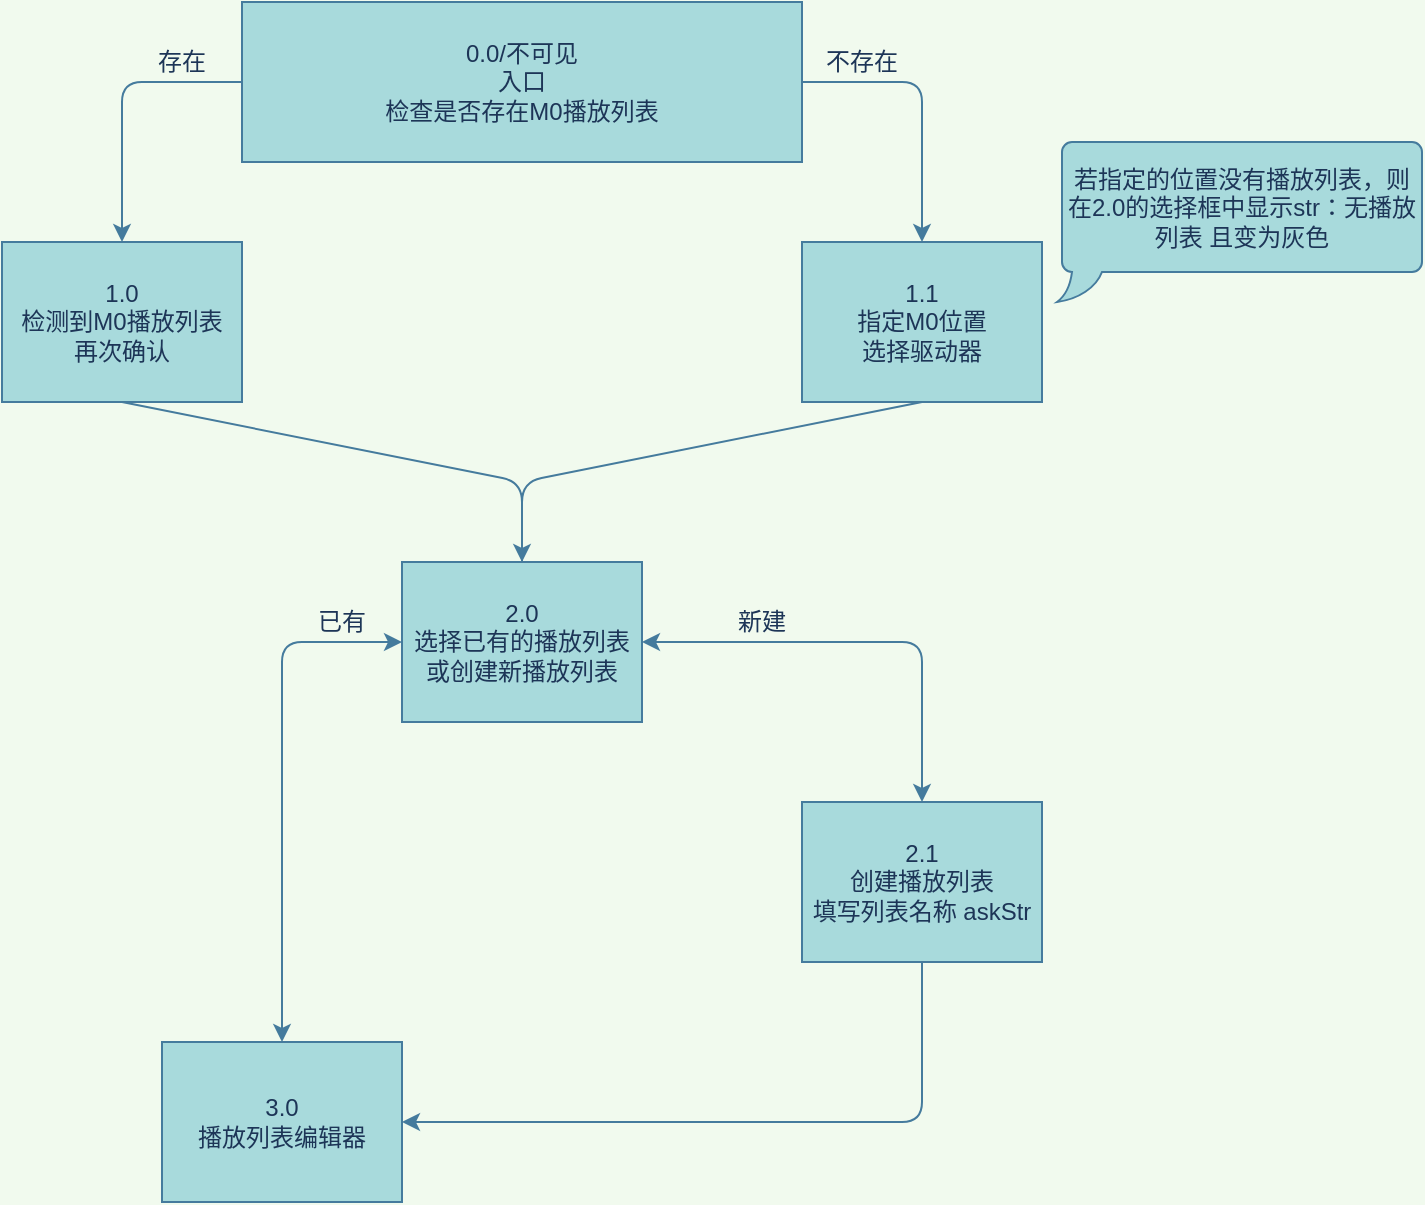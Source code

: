 <mxfile version="14.5.1" type="device"><diagram id="0UVyenIdUlRwi2DShbqs" name="第 1 页"><mxGraphModel dx="1024" dy="592" grid="1" gridSize="10" guides="1" tooltips="1" connect="1" arrows="1" fold="1" page="1" pageScale="1" pageWidth="850" pageHeight="1100" background="#F1FAEE" math="0" shadow="0"><root><mxCell id="0"/><mxCell id="1" parent="0"/><mxCell id="j5Oorga_WzT-vSjxa7od-1" value="1.0&lt;br&gt;检测到M0播放列表&lt;br&gt;再次确认" style="rounded=0;whiteSpace=wrap;html=1;fillColor=#A8DADC;strokeColor=#457B9D;fontColor=#1D3557;" parent="1" vertex="1"><mxGeometry x="160" y="280" width="120" height="80" as="geometry"/></mxCell><mxCell id="j5Oorga_WzT-vSjxa7od-2" value="0.0/不可见&lt;br&gt;入口&lt;br&gt;检查是否存在M0播放列表" style="rounded=0;whiteSpace=wrap;html=1;fillColor=#A8DADC;strokeColor=#457B9D;fontColor=#1D3557;" parent="1" vertex="1"><mxGeometry x="280" y="160" width="280" height="80" as="geometry"/></mxCell><mxCell id="j5Oorga_WzT-vSjxa7od-4" value="" style="endArrow=classic;html=1;exitX=0;exitY=0.5;exitDx=0;exitDy=0;entryX=0.5;entryY=0;entryDx=0;entryDy=0;strokeColor=#457B9D;fontColor=#1D3557;labelBackgroundColor=#F1FAEE;" parent="1" source="j5Oorga_WzT-vSjxa7od-2" target="j5Oorga_WzT-vSjxa7od-1" edge="1"><mxGeometry width="50" height="50" relative="1" as="geometry"><mxPoint x="400" y="310" as="sourcePoint"/><mxPoint x="450" y="260" as="targetPoint"/><Array as="points"><mxPoint x="220" y="200"/></Array></mxGeometry></mxCell><mxCell id="j5Oorga_WzT-vSjxa7od-5" value="存在" style="text;html=1;strokeColor=none;fillColor=none;align=center;verticalAlign=middle;whiteSpace=wrap;rounded=0;fontColor=#1D3557;" parent="1" vertex="1"><mxGeometry x="220" y="180" width="60" height="20" as="geometry"/></mxCell><mxCell id="j5Oorga_WzT-vSjxa7od-6" value="1.1&lt;br&gt;指定M0位置&lt;br&gt;选择驱动器" style="rounded=0;whiteSpace=wrap;html=1;fillColor=#A8DADC;strokeColor=#457B9D;fontColor=#1D3557;" parent="1" vertex="1"><mxGeometry x="560" y="280" width="120" height="80" as="geometry"/></mxCell><mxCell id="j5Oorga_WzT-vSjxa7od-7" value="" style="endArrow=classic;html=1;entryX=0.5;entryY=0;entryDx=0;entryDy=0;strokeColor=#457B9D;fontColor=#1D3557;exitX=1;exitY=0.5;exitDx=0;exitDy=0;labelBackgroundColor=#F1FAEE;" parent="1" source="j5Oorga_WzT-vSjxa7od-2" target="j5Oorga_WzT-vSjxa7od-6" edge="1"><mxGeometry width="50" height="50" relative="1" as="geometry"><mxPoint x="620" y="210" as="sourcePoint"/><mxPoint x="590" y="290" as="targetPoint"/><Array as="points"><mxPoint x="620" y="200"/></Array></mxGeometry></mxCell><mxCell id="j5Oorga_WzT-vSjxa7od-8" value="不存在" style="text;html=1;strokeColor=none;fillColor=none;align=center;verticalAlign=middle;whiteSpace=wrap;rounded=0;fontColor=#1D3557;" parent="1" vertex="1"><mxGeometry x="560" y="180" width="60" height="20" as="geometry"/></mxCell><mxCell id="2" value="2.0&lt;br&gt;选择已有的播放列表或创建新播放列表" style="rounded=0;whiteSpace=wrap;html=1;fillColor=#A8DADC;strokeColor=#457B9D;fontColor=#1D3557;" parent="1" vertex="1"><mxGeometry x="360" y="440" width="120" height="80" as="geometry"/></mxCell><mxCell id="CsdaFRJxPm1iiETaZQla-2" value="" style="endArrow=classic;html=1;strokeColor=#457B9D;fillColor=#A8DADC;fontColor=#1D3557;exitX=0.5;exitY=1;exitDx=0;exitDy=0;entryX=0.5;entryY=0;entryDx=0;entryDy=0;" parent="1" source="j5Oorga_WzT-vSjxa7od-1" target="2" edge="1"><mxGeometry width="50" height="50" relative="1" as="geometry"><mxPoint x="400" y="450" as="sourcePoint"/><mxPoint x="450" y="400" as="targetPoint"/><Array as="points"><mxPoint x="420" y="400"/></Array></mxGeometry></mxCell><mxCell id="CsdaFRJxPm1iiETaZQla-3" value="" style="endArrow=none;html=1;strokeColor=#457B9D;fillColor=#A8DADC;fontColor=#1D3557;entryX=0.5;entryY=1;entryDx=0;entryDy=0;" parent="1" target="j5Oorga_WzT-vSjxa7od-6" edge="1"><mxGeometry width="50" height="50" relative="1" as="geometry"><mxPoint x="420" y="440" as="sourcePoint"/><mxPoint x="450" y="400" as="targetPoint"/><Array as="points"><mxPoint x="420" y="400"/></Array></mxGeometry></mxCell><mxCell id="CsdaFRJxPm1iiETaZQla-4" value="若指定的位置没有播放列表，则在2.0的选择框中显示str：无播放列表 且变为灰色" style="whiteSpace=wrap;html=1;shape=mxgraph.basic.roundRectCallout;dx=9;dy=15;size=5;boundedLbl=1;rounded=0;sketch=0;strokeColor=#457B9D;fillColor=#A8DADC;fontColor=#1D3557;" parent="1" vertex="1"><mxGeometry x="690" y="230" width="180" height="80" as="geometry"/></mxCell><mxCell id="CsdaFRJxPm1iiETaZQla-5" value="3.0&lt;br&gt;播放列表编辑器" style="rounded=0;whiteSpace=wrap;html=1;sketch=0;strokeColor=#457B9D;fillColor=#A8DADC;fontColor=#1D3557;" parent="1" vertex="1"><mxGeometry x="240" y="680" width="120" height="80" as="geometry"/></mxCell><mxCell id="CsdaFRJxPm1iiETaZQla-6" value="2.1&lt;br&gt;创建播放列表&lt;br&gt;填写列表名称 askStr" style="rounded=0;whiteSpace=wrap;html=1;sketch=0;strokeColor=#457B9D;fillColor=#A8DADC;fontColor=#1D3557;" parent="1" vertex="1"><mxGeometry x="560" y="560" width="120" height="80" as="geometry"/></mxCell><mxCell id="CsdaFRJxPm1iiETaZQla-7" value="" style="endArrow=classic;html=1;strokeColor=#457B9D;fillColor=#A8DADC;fontColor=#1D3557;exitX=0;exitY=0.5;exitDx=0;exitDy=0;entryX=0.5;entryY=0;entryDx=0;entryDy=0;startArrow=classic;startFill=1;" parent="1" source="2" target="CsdaFRJxPm1iiETaZQla-5" edge="1"><mxGeometry width="50" height="50" relative="1" as="geometry"><mxPoint x="480" y="660" as="sourcePoint"/><mxPoint x="530" y="610" as="targetPoint"/><Array as="points"><mxPoint x="300" y="480"/></Array></mxGeometry></mxCell><mxCell id="CsdaFRJxPm1iiETaZQla-8" value="" style="endArrow=classic;html=1;strokeColor=#457B9D;fillColor=#A8DADC;fontColor=#1D3557;exitX=1;exitY=0.5;exitDx=0;exitDy=0;entryX=0.5;entryY=0;entryDx=0;entryDy=0;startArrow=classic;startFill=1;" parent="1" source="2" target="CsdaFRJxPm1iiETaZQla-6" edge="1"><mxGeometry width="50" height="50" relative="1" as="geometry"><mxPoint x="480" y="530" as="sourcePoint"/><mxPoint x="530" y="480" as="targetPoint"/><Array as="points"><mxPoint x="620" y="480"/></Array></mxGeometry></mxCell><mxCell id="CsdaFRJxPm1iiETaZQla-9" value="已有" style="text;html=1;strokeColor=none;fillColor=none;align=center;verticalAlign=middle;whiteSpace=wrap;rounded=0;sketch=0;fontColor=#1D3557;" parent="1" vertex="1"><mxGeometry x="310" y="460" width="40" height="20" as="geometry"/></mxCell><mxCell id="CsdaFRJxPm1iiETaZQla-10" value="新建" style="text;html=1;strokeColor=none;fillColor=none;align=center;verticalAlign=middle;whiteSpace=wrap;rounded=0;sketch=0;fontColor=#1D3557;" parent="1" vertex="1"><mxGeometry x="520" y="460" width="40" height="20" as="geometry"/></mxCell><mxCell id="CsdaFRJxPm1iiETaZQla-11" value="" style="endArrow=classic;html=1;strokeColor=#457B9D;fillColor=#A8DADC;fontColor=#1D3557;exitX=0.5;exitY=1;exitDx=0;exitDy=0;entryX=1;entryY=0.5;entryDx=0;entryDy=0;" parent="1" source="CsdaFRJxPm1iiETaZQla-6" target="CsdaFRJxPm1iiETaZQla-5" edge="1"><mxGeometry width="50" height="50" relative="1" as="geometry"><mxPoint x="480" y="660" as="sourcePoint"/><mxPoint x="530" y="610" as="targetPoint"/><Array as="points"><mxPoint x="620" y="720"/></Array></mxGeometry></mxCell></root></mxGraphModel></diagram></mxfile>